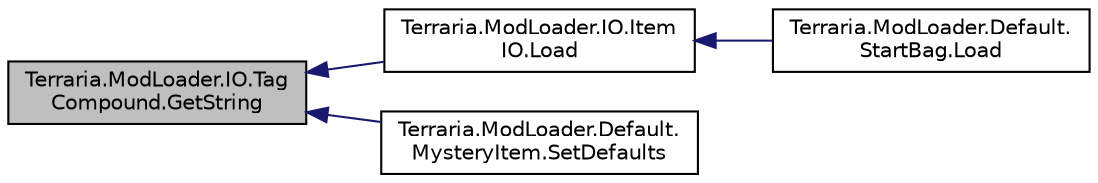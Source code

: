 digraph "Terraria.ModLoader.IO.TagCompound.GetString"
{
  edge [fontname="Helvetica",fontsize="10",labelfontname="Helvetica",labelfontsize="10"];
  node [fontname="Helvetica",fontsize="10",shape=record];
  rankdir="LR";
  Node54 [label="Terraria.ModLoader.IO.Tag\lCompound.GetString",height=0.2,width=0.4,color="black", fillcolor="grey75", style="filled", fontcolor="black"];
  Node54 -> Node55 [dir="back",color="midnightblue",fontsize="10",style="solid",fontname="Helvetica"];
  Node55 [label="Terraria.ModLoader.IO.Item\lIO.Load",height=0.2,width=0.4,color="black", fillcolor="white", style="filled",URL="$class_terraria_1_1_mod_loader_1_1_i_o_1_1_item_i_o.html#a6d85be6826465184a0c159ff793b69b6"];
  Node55 -> Node56 [dir="back",color="midnightblue",fontsize="10",style="solid",fontname="Helvetica"];
  Node56 [label="Terraria.ModLoader.Default.\lStartBag.Load",height=0.2,width=0.4,color="black", fillcolor="white", style="filled",URL="$class_terraria_1_1_mod_loader_1_1_default_1_1_start_bag.html#aac5cc5c84236ef7a9322bba88485985e"];
  Node54 -> Node57 [dir="back",color="midnightblue",fontsize="10",style="solid",fontname="Helvetica"];
  Node57 [label="Terraria.ModLoader.Default.\lMysteryItem.SetDefaults",height=0.2,width=0.4,color="black", fillcolor="white", style="filled",URL="$class_terraria_1_1_mod_loader_1_1_default_1_1_mystery_item.html#af38376557159b02b835c5c7bc2fd345f"];
}

